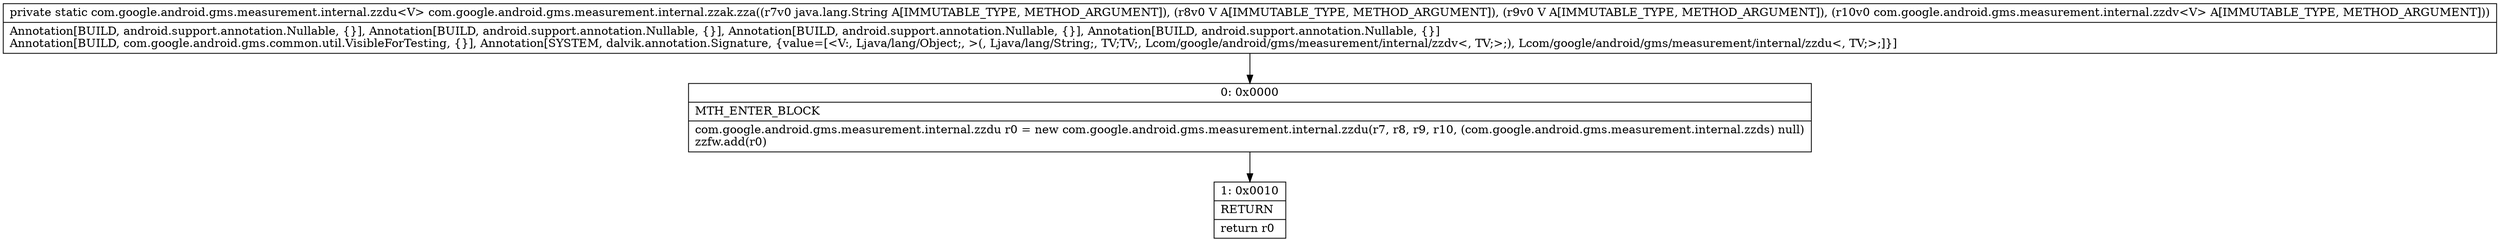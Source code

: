 digraph "CFG forcom.google.android.gms.measurement.internal.zzak.zza(Ljava\/lang\/String;Ljava\/lang\/Object;Ljava\/lang\/Object;Lcom\/google\/android\/gms\/measurement\/internal\/zzdv;)Lcom\/google\/android\/gms\/measurement\/internal\/zzdu;" {
Node_0 [shape=record,label="{0\:\ 0x0000|MTH_ENTER_BLOCK\l|com.google.android.gms.measurement.internal.zzdu r0 = new com.google.android.gms.measurement.internal.zzdu(r7, r8, r9, r10, (com.google.android.gms.measurement.internal.zzds) null)\lzzfw.add(r0)\l}"];
Node_1 [shape=record,label="{1\:\ 0x0010|RETURN\l|return r0\l}"];
MethodNode[shape=record,label="{private static com.google.android.gms.measurement.internal.zzdu\<V\> com.google.android.gms.measurement.internal.zzak.zza((r7v0 java.lang.String A[IMMUTABLE_TYPE, METHOD_ARGUMENT]), (r8v0 V A[IMMUTABLE_TYPE, METHOD_ARGUMENT]), (r9v0 V A[IMMUTABLE_TYPE, METHOD_ARGUMENT]), (r10v0 com.google.android.gms.measurement.internal.zzdv\<V\> A[IMMUTABLE_TYPE, METHOD_ARGUMENT]))  | Annotation[BUILD, android.support.annotation.Nullable, \{\}], Annotation[BUILD, android.support.annotation.Nullable, \{\}], Annotation[BUILD, android.support.annotation.Nullable, \{\}], Annotation[BUILD, android.support.annotation.Nullable, \{\}]\lAnnotation[BUILD, com.google.android.gms.common.util.VisibleForTesting, \{\}], Annotation[SYSTEM, dalvik.annotation.Signature, \{value=[\<V:, Ljava\/lang\/Object;, \>(, Ljava\/lang\/String;, TV;TV;, Lcom\/google\/android\/gms\/measurement\/internal\/zzdv\<, TV;\>;), Lcom\/google\/android\/gms\/measurement\/internal\/zzdu\<, TV;\>;]\}]\l}"];
MethodNode -> Node_0;
Node_0 -> Node_1;
}

